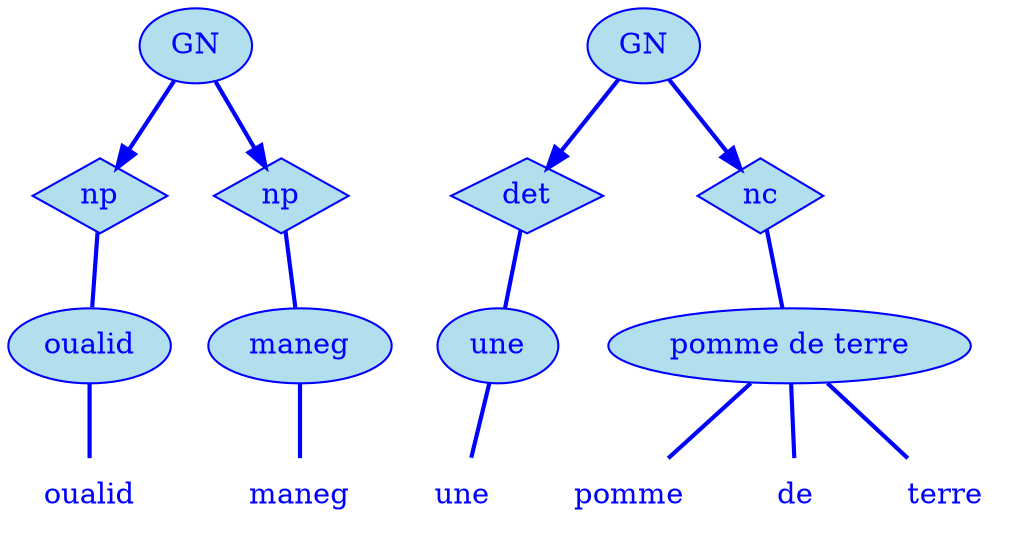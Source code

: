 digraph g {
	node [label="\N"];
	graph [bb="0,0,480,252"];
	"mc1s1_t1#token84" [label=oualid, shape=plaintext, fillcolor=lightblue2, fontcolor=blue, pos="39,18", width="0.78", height="0.50"];
	"mc1s1_W1#wordmc1s1_t1#token" [label=oualid, shape=ellipse, fillcolor=lightblue2, fontcolor=blue, color=blue, style=filled, pos="39,90", width="1.08", height="0.50"];
	"mc1s1_P13#pos" [label=np, shape=diamond, fillcolor=lightblue2, fontcolor=blue, color=blue, style=filled, pos="47,162", width="0.75", height="0.50"];
	"mc1s1_t3#token87" [label=maneg, shape=plaintext, fillcolor=lightblue2, fontcolor=blue, pos="140,18", width="0.86", height="0.50"];
	"mc1s1_W2#wordmc1s1_t3#token" [label=maneg, shape=ellipse, fillcolor=lightblue2, fontcolor=blue, color=blue, style=filled, pos="140,90", width="1.22", height="0.50"];
	"mc1s1_P38#pos" [label=np, shape=diamond, fillcolor=lightblue2, fontcolor=blue, color=blue, style=filled, pos="126,162", width="0.75", height="0.50"];
	"mc1s1_chk0#chunk" [label=GN, fillcolor=lightblue2, fontcolor=blue, color=blue, style=filled, arrowhead=doubleoctagon, pos="87,234", width="0.75", height="0.50"];
	"mc1s1_t5#token78" [label=une, shape=plaintext, fillcolor=lightblue2, fontcolor=blue, pos="225,18", width="0.75", height="0.50"];
	"mc1s1_W3#wordmc1s1_t5#token" [label=une, shape=ellipse, fillcolor=lightblue2, fontcolor=blue, color=blue, style=filled, pos="234,90", width="0.81", height="0.50"];
	"mc1s1_P52L1#pos" [label=det, shape=diamond, fillcolor=lightblue2, fontcolor=blue, color=blue, style=filled, pos="251,162", width="0.75", height="0.50"];
	"mc1s1_t7#token16" [label=pomme, shape=plaintext, fillcolor=lightblue2, fontcolor=blue, pos="303,18", width="0.92", height="0.50"];
	"mc1s1_t9#token94" [label=de, shape=plaintext, fillcolor=lightblue2, fontcolor=blue, pos="381,18", width="0.75", height="0.50"];
	"mc1s1_t11#token36" [label=terre, shape=plaintext, fillcolor=lightblue2, fontcolor=blue, pos="453,18", width="0.75", height="0.50"];
	"mc1s1_W7#wordmc1s1_t7#tokenmc1s1_t8#tokenmc1s1_t9#tokenmc1s1_t10#tokenmc1s1_t11#token" [label="pomme de terre", shape=ellipse, fillcolor=lightblue2, fontcolor=blue, color=blue, style=filled, pos="375,90", width="2.42", height="0.50"];
	"mc1s1_P56L1#pos" [label=nc, shape=diamond, fillcolor=lightblue2, fontcolor=blue, color=blue, style=filled, pos="357,162", width="0.75", height="0.50"];
	"mc1s1_chk3#chunk" [label=GN, fillcolor=lightblue2, fontcolor=blue, color=blue, style=filled, arrowhead=doubleoctagon, pos="304,234", width="0.75", height="0.50"];
	"mc1s1_W1#wordmc1s1_t1#token" -> "mc1s1_t1#token84" [arrowhead=none, color=blue, fontcolor=blue, style=bold, minlen=1, pos="39,72 39,61 39,47 39,36"];
	"mc1s1_P13#pos" -> "mc1s1_W1#wordmc1s1_t1#token" [arrowhead=none, color=blue, fontcolor=blue, style=bold, minlen=1, pos="45,145 44,134 42,119 41,108"];
	"mc1s1_W2#wordmc1s1_t3#token" -> "mc1s1_t3#token87" [arrowhead=none, color=blue, fontcolor=blue, style=bold, minlen=1, pos="140,72 140,61 140,47 140,36"];
	"mc1s1_P38#pos" -> "mc1s1_W2#wordmc1s1_t3#token" [arrowhead=none, color=blue, fontcolor=blue, style=bold, minlen=1, pos="129,146 131,135 134,120 136,108"];
	"mc1s1_chk0#chunk" -> "mc1s1_P13#pos" [color=blue, fontcolor=blue, style=bold, minlen=1, shape=normal, pos="e,54,175 78,217 73,207 65,194 59,184"];
	"mc1s1_chk0#chunk" -> "mc1s1_P38#pos" [color=blue, fontcolor=blue, style=bold, minlen=1, shape=normal, pos="e,119,176 96,217 101,208 108,195 114,185"];
	"mc1s1_W3#wordmc1s1_t5#token" -> "mc1s1_t5#token78" [arrowhead=none, color=blue, fontcolor=blue, style=bold, minlen=1, pos="232,72 230,61 229,47 227,36"];
	"mc1s1_P52L1#pos" -> "mc1s1_W3#wordmc1s1_t5#token" [arrowhead=none, color=blue, fontcolor=blue, style=bold, minlen=1, pos="247,146 244,135 241,120 238,108"];
	"mc1s1_W7#wordmc1s1_t7#tokenmc1s1_t8#tokenmc1s1_t9#tokenmc1s1_t10#tokenmc1s1_t11#token" -> "mc1s1_t7#token16" [arrowhead=none, color=blue, fontcolor=blue, style=bold, minlen=1, pos="357,72 346,61 332,47 321,36"];
	"mc1s1_W7#wordmc1s1_t7#tokenmc1s1_t8#tokenmc1s1_t9#tokenmc1s1_t10#tokenmc1s1_t11#token" -> "mc1s1_t9#token94" [arrowhead=none, color=blue, fontcolor=blue, style=bold, minlen=1, pos="377,72 378,61 379,47 379,36"];
	"mc1s1_W7#wordmc1s1_t7#tokenmc1s1_t8#tokenmc1s1_t9#tokenmc1s1_t10#tokenmc1s1_t11#token" -> "mc1s1_t11#token36" [arrowhead=none, color=blue, fontcolor=blue, style=bold, minlen=1, pos="394,72 406,61 421,47 433,36"];
	"mc1s1_P56L1#pos" -> "mc1s1_W7#wordmc1s1_t7#tokenmc1s1_t8#tokenmc1s1_t9#tokenmc1s1_t10#tokenmc1s1_t11#token" [arrowhead=none, color=blue, fontcolor=blue, style=bold, minlen=1, pos="361,146 364,135 367,120 370,108"];
	"mc1s1_chk3#chunk" -> "mc1s1_P52L1#pos" [color=blue, fontcolor=blue, style=bold, minlen=1, shape=normal, pos="e,260,174 292,218 284,207 274,193 266,182"];
	"mc1s1_chk3#chunk" -> "mc1s1_P56L1#pos" [color=blue, fontcolor=blue, style=bold, minlen=1, shape=normal, pos="e,348,174 316,218 324,207 334,193 342,182"];
}

